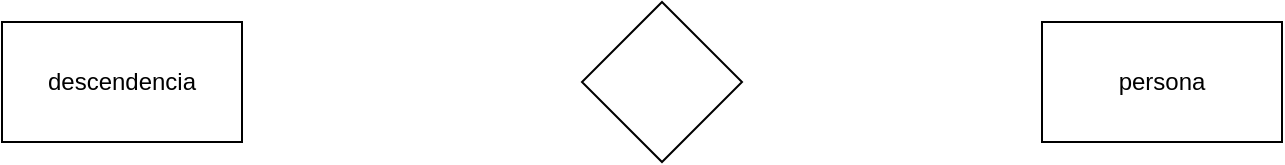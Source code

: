 <mxfile version="20.8.23" type="github">
  <diagram name="Página-1" id="nzzyqEEUkfmo-A8qoDmg">
    <mxGraphModel dx="1434" dy="796" grid="1" gridSize="10" guides="1" tooltips="1" connect="1" arrows="1" fold="1" page="1" pageScale="1" pageWidth="827" pageHeight="1169" math="0" shadow="0">
      <root>
        <mxCell id="0" />
        <mxCell id="1" parent="0" />
        <mxCell id="xMKiP37m7BUd31Z4AV8u-1" value="descendencia" style="rounded=0;whiteSpace=wrap;html=1;" vertex="1" parent="1">
          <mxGeometry x="130" y="80" width="120" height="60" as="geometry" />
        </mxCell>
        <mxCell id="xMKiP37m7BUd31Z4AV8u-2" value="persona" style="rounded=0;whiteSpace=wrap;html=1;glass=0;shadow=0;" vertex="1" parent="1">
          <mxGeometry x="650" y="80" width="120" height="60" as="geometry" />
        </mxCell>
        <mxCell id="xMKiP37m7BUd31Z4AV8u-3" value="" style="rhombus;whiteSpace=wrap;html=1;" vertex="1" parent="1">
          <mxGeometry x="420" y="70" width="80" height="80" as="geometry" />
        </mxCell>
      </root>
    </mxGraphModel>
  </diagram>
</mxfile>
